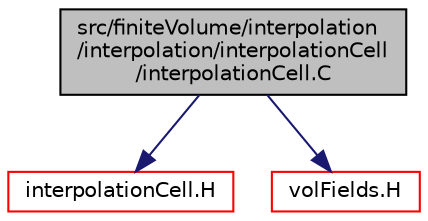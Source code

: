 digraph "src/finiteVolume/interpolation/interpolation/interpolationCell/interpolationCell.C"
{
  bgcolor="transparent";
  edge [fontname="Helvetica",fontsize="10",labelfontname="Helvetica",labelfontsize="10"];
  node [fontname="Helvetica",fontsize="10",shape=record];
  Node0 [label="src/finiteVolume/interpolation\l/interpolation/interpolationCell\l/interpolationCell.C",height=0.2,width=0.4,color="black", fillcolor="grey75", style="filled", fontcolor="black"];
  Node0 -> Node1 [color="midnightblue",fontsize="10",style="solid",fontname="Helvetica"];
  Node1 [label="interpolationCell.H",height=0.2,width=0.4,color="red",URL="$a03965.html"];
  Node0 -> Node315 [color="midnightblue",fontsize="10",style="solid",fontname="Helvetica"];
  Node315 [label="volFields.H",height=0.2,width=0.4,color="red",URL="$a02912.html"];
}
